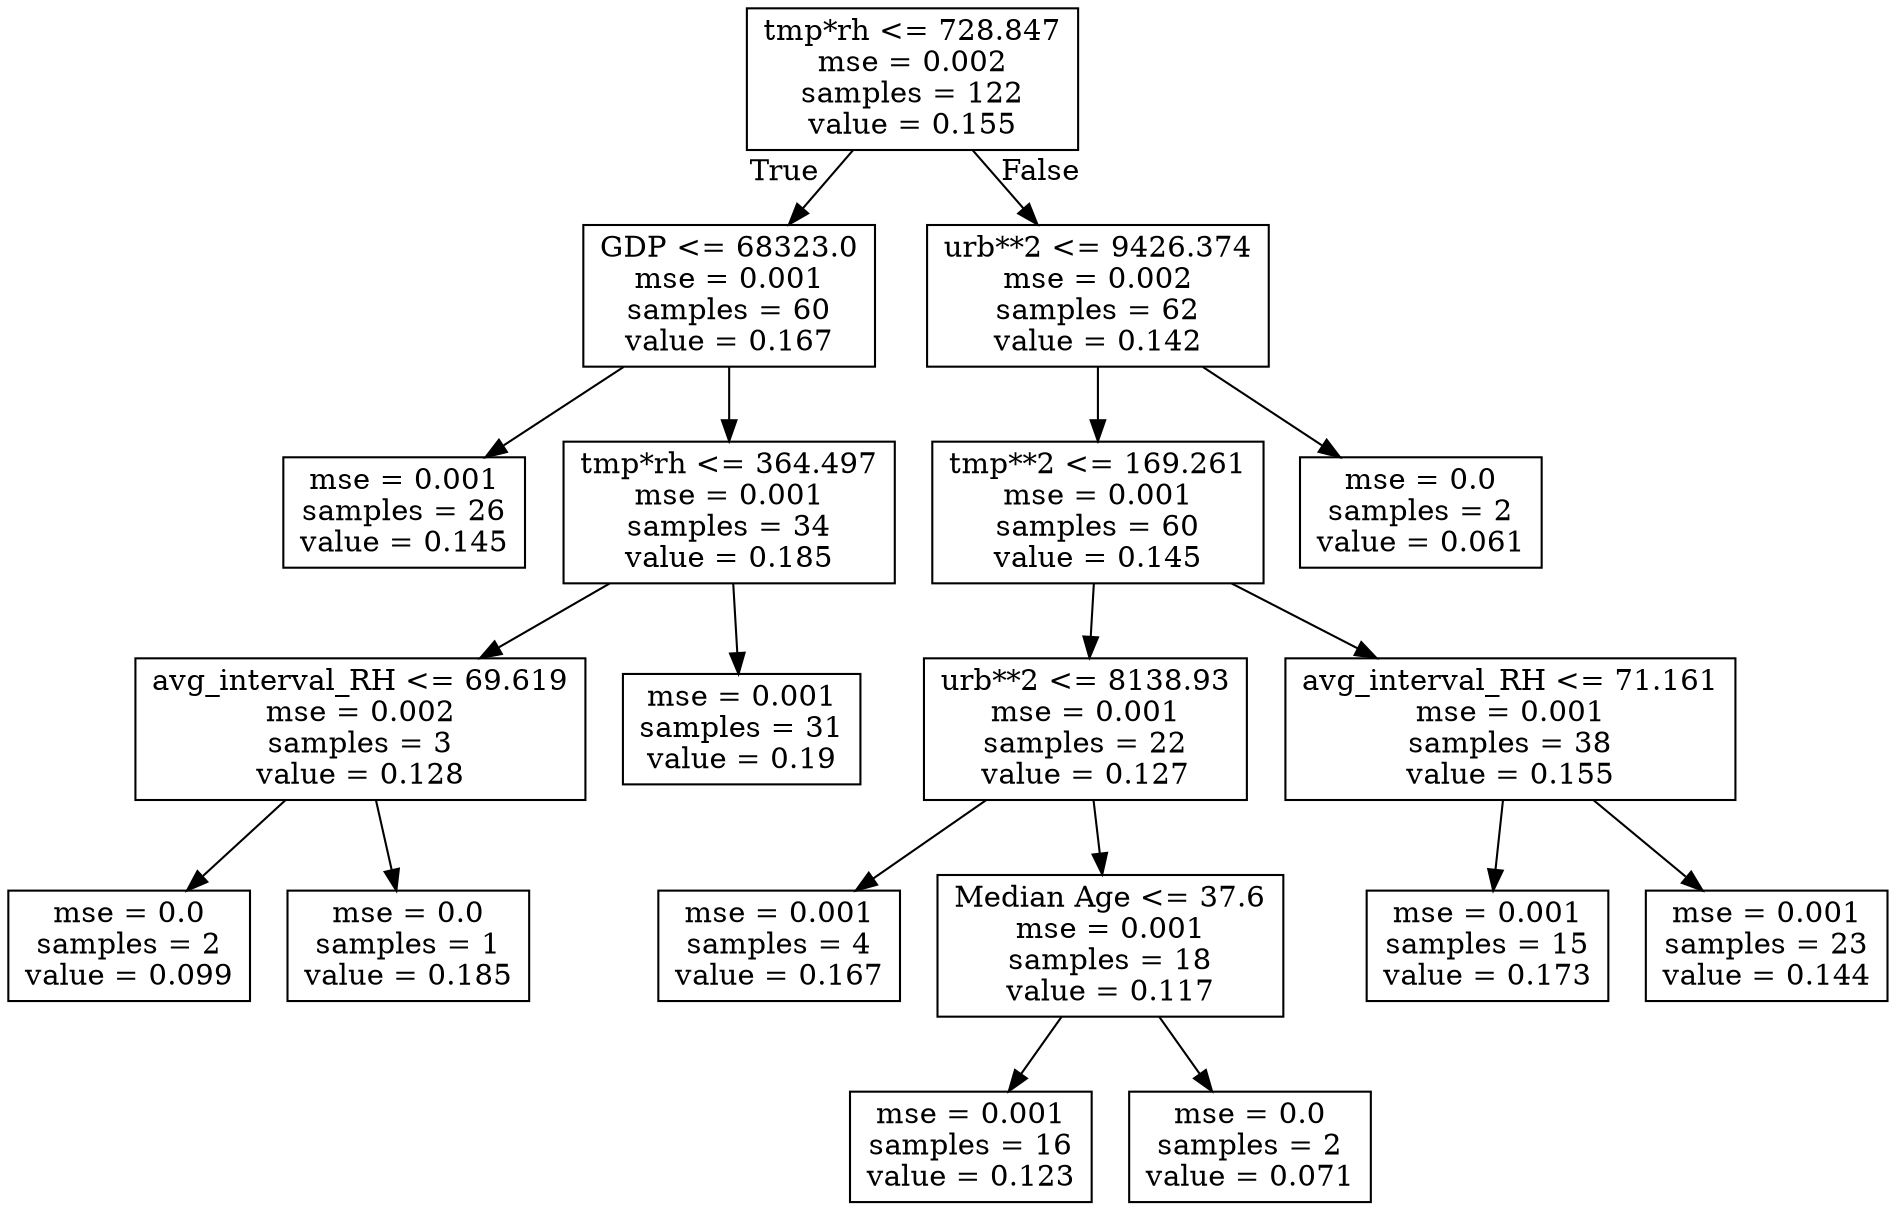 digraph Tree {
node [shape=box] ;
0 [label="tmp*rh <= 728.847\nmse = 0.002\nsamples = 122\nvalue = 0.155"] ;
1 [label="GDP <= 68323.0\nmse = 0.001\nsamples = 60\nvalue = 0.167"] ;
0 -> 1 [labeldistance=2.5, labelangle=45, headlabel="True"] ;
2 [label="mse = 0.001\nsamples = 26\nvalue = 0.145"] ;
1 -> 2 ;
3 [label="tmp*rh <= 364.497\nmse = 0.001\nsamples = 34\nvalue = 0.185"] ;
1 -> 3 ;
4 [label="avg_interval_RH <= 69.619\nmse = 0.002\nsamples = 3\nvalue = 0.128"] ;
3 -> 4 ;
5 [label="mse = 0.0\nsamples = 2\nvalue = 0.099"] ;
4 -> 5 ;
6 [label="mse = 0.0\nsamples = 1\nvalue = 0.185"] ;
4 -> 6 ;
7 [label="mse = 0.001\nsamples = 31\nvalue = 0.19"] ;
3 -> 7 ;
8 [label="urb**2 <= 9426.374\nmse = 0.002\nsamples = 62\nvalue = 0.142"] ;
0 -> 8 [labeldistance=2.5, labelangle=-45, headlabel="False"] ;
9 [label="tmp**2 <= 169.261\nmse = 0.001\nsamples = 60\nvalue = 0.145"] ;
8 -> 9 ;
10 [label="urb**2 <= 8138.93\nmse = 0.001\nsamples = 22\nvalue = 0.127"] ;
9 -> 10 ;
11 [label="mse = 0.001\nsamples = 4\nvalue = 0.167"] ;
10 -> 11 ;
12 [label="Median Age <= 37.6\nmse = 0.001\nsamples = 18\nvalue = 0.117"] ;
10 -> 12 ;
13 [label="mse = 0.001\nsamples = 16\nvalue = 0.123"] ;
12 -> 13 ;
14 [label="mse = 0.0\nsamples = 2\nvalue = 0.071"] ;
12 -> 14 ;
15 [label="avg_interval_RH <= 71.161\nmse = 0.001\nsamples = 38\nvalue = 0.155"] ;
9 -> 15 ;
16 [label="mse = 0.001\nsamples = 15\nvalue = 0.173"] ;
15 -> 16 ;
17 [label="mse = 0.001\nsamples = 23\nvalue = 0.144"] ;
15 -> 17 ;
18 [label="mse = 0.0\nsamples = 2\nvalue = 0.061"] ;
8 -> 18 ;
}